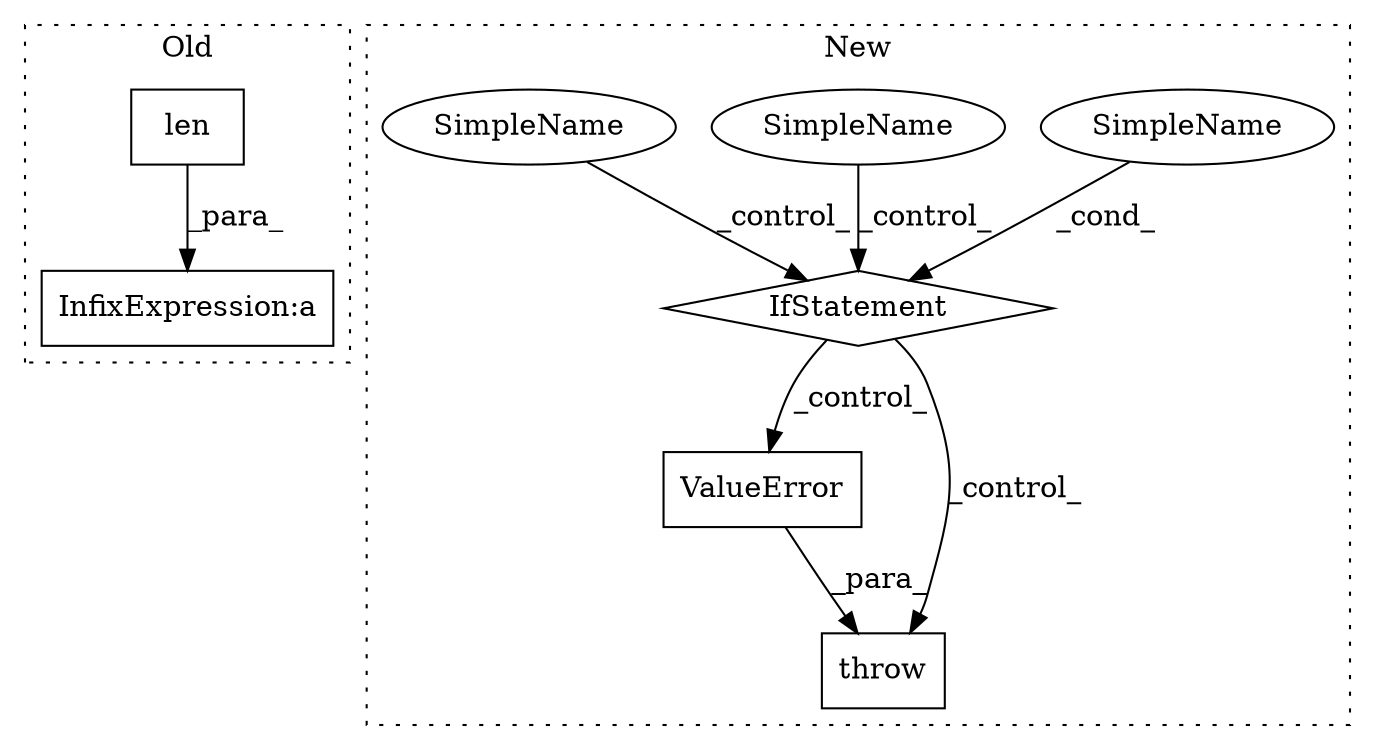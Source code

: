 digraph G {
subgraph cluster0 {
1 [label="len" a="32" s="436,453" l="4,1" shape="box"];
7 [label="InfixExpression:a" a="27" s="433" l="3" shape="box"];
label = "Old";
style="dotted";
}
subgraph cluster1 {
2 [label="ValueError" a="32" s="1150,1194" l="11,1" shape="box"];
3 [label="throw" a="53" s="1144" l="6" shape="box"];
4 [label="IfStatement" a="25" s="867,917" l="4,2" shape="diamond"];
5 [label="SimpleName" a="42" s="" l="" shape="ellipse"];
6 [label="SimpleName" a="42" s="" l="" shape="ellipse"];
8 [label="SimpleName" a="42" s="" l="" shape="ellipse"];
label = "New";
style="dotted";
}
1 -> 7 [label="_para_"];
2 -> 3 [label="_para_"];
4 -> 2 [label="_control_"];
4 -> 3 [label="_control_"];
5 -> 4 [label="_cond_"];
6 -> 4 [label="_control_"];
8 -> 4 [label="_control_"];
}